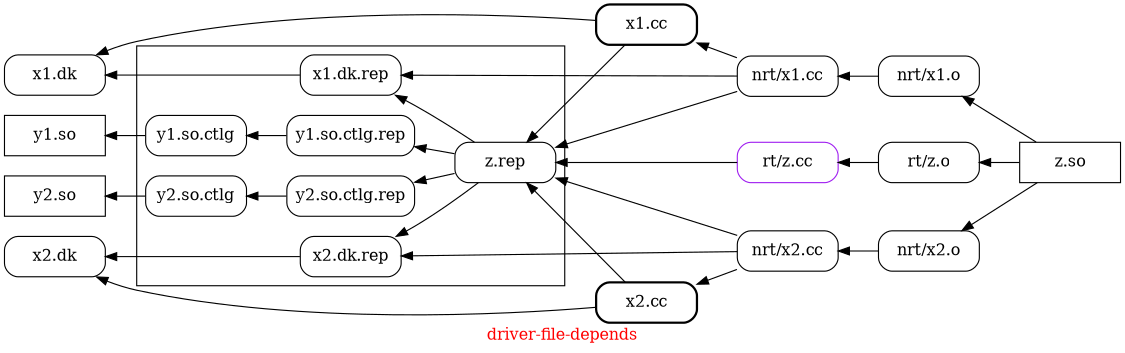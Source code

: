 // Copyright (C) 2007, 2008, 2009 Robert Nielsen <robert@dakota.org>
//
// Licensed under the Apache License, Version 2.0 (the "License");
// you may not use this file except in compliance with the License.
// You may obtain a copy of the License at
//
//      http://www.apache.org/licenses/LICENSE-2.0
//
// Unless required by applicable law or agreed to in writing, software
// distributed under the License is distributed on an "AS IS" BASIS,
// WITHOUT WARRANTIES OR CONDITIONS OF ANY KIND, either express or implied.
// See the License for the specific language governing permissions and
// limitations under the License.

digraph "driver-file-depends"
{
  graph [ label = "\G", fontcolor = red ];
  graph [ rankdir = LR, rotate = 0, center = true,
        page = "8.5,11", size = "7.5,10" ];
  edge [ dir = back ];
  node [ shape = box, style = rounded, width = "1.25" ];

  "x1.cc" [ style = "rounded,bold" ];
  "x2.cc" [ style = "rounded,bold" ];
  
  subgraph "cluster-detail"
  {
    graph [ label = "" ];

    "y1.so.ctlg" -> "y1.so.ctlg.rep";
    "y2.so.ctlg" -> "y2.so.ctlg.rep";

    "y1.so.ctlg.rep" -> "z.rep";
    "y2.so.ctlg.rep" -> "z.rep";

    "x1.dk.rep" -> "z.rep";
    "x2.dk.rep" -> "z.rep";

    "rt/z.cc" [ color = purple ];

    {
      rank = same;
      "y1.so.ctlg";
      "y2.so.ctlg";
    }
    {
      rank = same;
      "x1.dk.rep";
      "x2.dk.rep";
      "y1.so.ctlg.rep";
      "y2.so.ctlg.rep";
    }
  }

  "x1.dk" -> "x1.dk.rep" [ weight = 2 ];
  "x2.dk" -> "x2.dk.rep" [ weight = 2 ];

  "x1.dk" -> "x1.cc";
  "x2.dk" -> "x2.cc";
  "z.rep" -> "x1.cc";
  "z.rep" -> "x2.cc";

  "x1.cc" -> "nrt/x1.cc";
  "x2.cc" -> "nrt/x2.cc";

  "y1.so" -> "y1.so.ctlg"
  "y2.so" -> "y2.so.ctlg"

  "z.rep" -> "nrt/x1.cc";
  "z.rep" -> "nrt/x2.cc";
  "z.rep" -> "rt/z.cc";

  "x1.dk.rep" -> "nrt/x1.cc" [ weight = 2 ];
  "x2.dk.rep" -> "nrt/x2.cc" [ weight = 2 ];

  "nrt/x1.cc" -> "nrt/x1.o" [ weight = 2 ];
  "nrt/x2.cc" -> "nrt/x2.o" [ weight = 2 ];
  "rt/z.cc" -> "rt/z.o";

  "nrt/x1.o" -> "z.so";
  "nrt/x2.o" -> "z.so";
  "rt/z.o" ->  "z.so";

  "x1.dk";
  "x2.dk";

  "y1.so" [ style = none ];
  "y2.so" [ style = none ];
  "z.so"  [ style = none ];

  {
    rank = same;
    "x1.cc";
    "x2.cc";
  }
  {
    rank = same;
    "x1.dk";
    "x2.dk";
    "y1.so";
    "y2.so";
  }
  {
    rank = same;
    "nrt/x1.cc";
    "nrt/x2.cc";
    "rt/z.cc";
  }
  {
    rank = same;
    "nrt/x1.o";
    "nrt/x2.o";
    "rt/z.o";
  }
}
